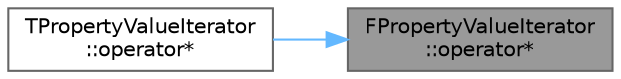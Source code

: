 digraph "FPropertyValueIterator::operator*"
{
 // INTERACTIVE_SVG=YES
 // LATEX_PDF_SIZE
  bgcolor="transparent";
  edge [fontname=Helvetica,fontsize=10,labelfontname=Helvetica,labelfontsize=10];
  node [fontname=Helvetica,fontsize=10,shape=box,height=0.2,width=0.4];
  rankdir="RL";
  Node1 [id="Node000001",label="FPropertyValueIterator\l::operator*",height=0.2,width=0.4,color="gray40", fillcolor="grey60", style="filled", fontcolor="black",tooltip="Returns a TPair containing Property/Value currently being iterated."];
  Node1 -> Node2 [id="edge1_Node000001_Node000002",dir="back",color="steelblue1",style="solid",tooltip=" "];
  Node2 [id="Node000002",label="TPropertyValueIterator\l::operator*",height=0.2,width=0.4,color="grey40", fillcolor="white", style="filled",URL="$d9/df6/classTPropertyValueIterator.html#aaa87fc32c648165cd4e073454a598190",tooltip="Returns a TPair containing Property/Value currently being iterated."];
}
